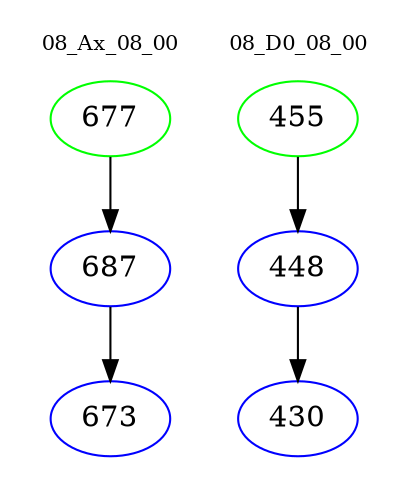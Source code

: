 digraph{
subgraph cluster_0 {
color = white
label = "08_Ax_08_00";
fontsize=10;
T0_677 [label="677", color="green"]
T0_677 -> T0_687 [color="black"]
T0_687 [label="687", color="blue"]
T0_687 -> T0_673 [color="black"]
T0_673 [label="673", color="blue"]
}
subgraph cluster_1 {
color = white
label = "08_D0_08_00";
fontsize=10;
T1_455 [label="455", color="green"]
T1_455 -> T1_448 [color="black"]
T1_448 [label="448", color="blue"]
T1_448 -> T1_430 [color="black"]
T1_430 [label="430", color="blue"]
}
}
